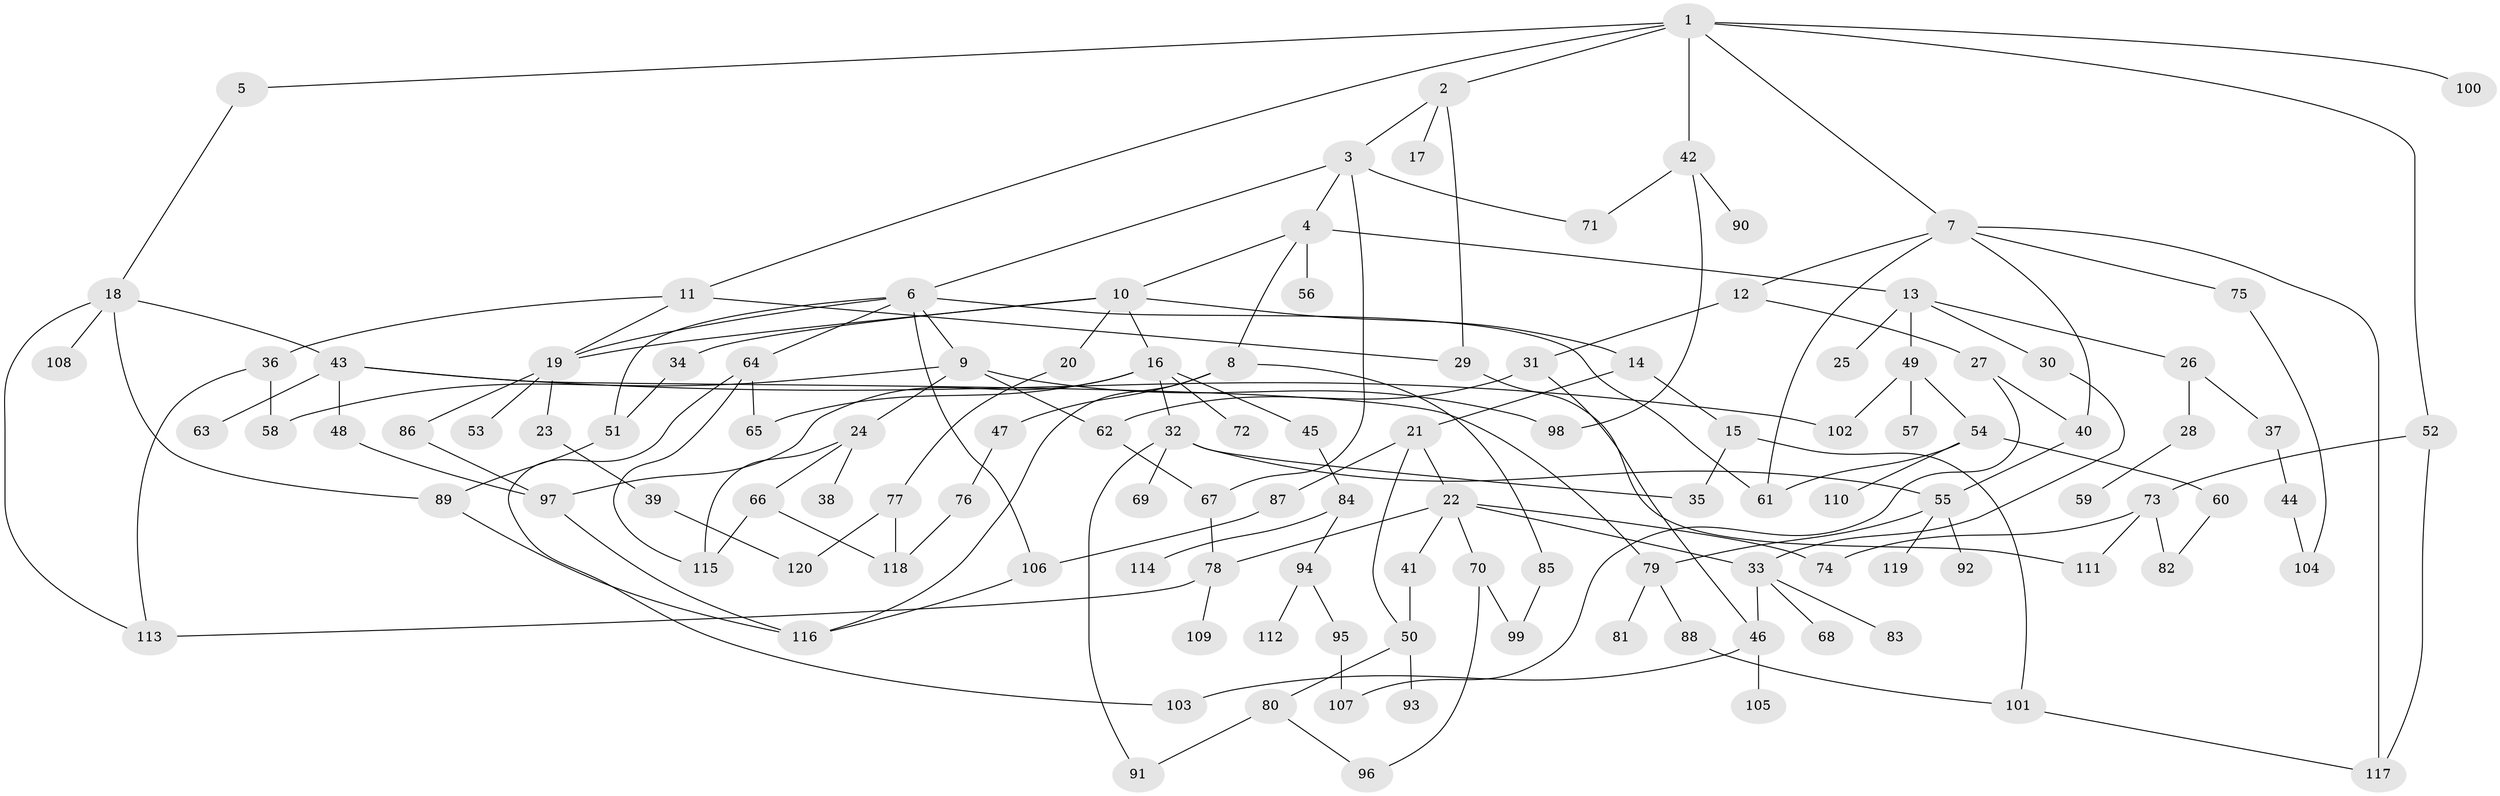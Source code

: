 // Generated by graph-tools (version 1.1) at 2025/01/03/09/25 03:01:07]
// undirected, 120 vertices, 166 edges
graph export_dot {
graph [start="1"]
  node [color=gray90,style=filled];
  1;
  2;
  3;
  4;
  5;
  6;
  7;
  8;
  9;
  10;
  11;
  12;
  13;
  14;
  15;
  16;
  17;
  18;
  19;
  20;
  21;
  22;
  23;
  24;
  25;
  26;
  27;
  28;
  29;
  30;
  31;
  32;
  33;
  34;
  35;
  36;
  37;
  38;
  39;
  40;
  41;
  42;
  43;
  44;
  45;
  46;
  47;
  48;
  49;
  50;
  51;
  52;
  53;
  54;
  55;
  56;
  57;
  58;
  59;
  60;
  61;
  62;
  63;
  64;
  65;
  66;
  67;
  68;
  69;
  70;
  71;
  72;
  73;
  74;
  75;
  76;
  77;
  78;
  79;
  80;
  81;
  82;
  83;
  84;
  85;
  86;
  87;
  88;
  89;
  90;
  91;
  92;
  93;
  94;
  95;
  96;
  97;
  98;
  99;
  100;
  101;
  102;
  103;
  104;
  105;
  106;
  107;
  108;
  109;
  110;
  111;
  112;
  113;
  114;
  115;
  116;
  117;
  118;
  119;
  120;
  1 -- 2;
  1 -- 5;
  1 -- 7;
  1 -- 11;
  1 -- 42;
  1 -- 52;
  1 -- 100;
  2 -- 3;
  2 -- 17;
  2 -- 29;
  3 -- 4;
  3 -- 6;
  3 -- 71;
  3 -- 67;
  4 -- 8;
  4 -- 10;
  4 -- 13;
  4 -- 56;
  5 -- 18;
  6 -- 9;
  6 -- 51;
  6 -- 64;
  6 -- 61;
  6 -- 19;
  6 -- 106;
  7 -- 12;
  7 -- 40;
  7 -- 61;
  7 -- 75;
  7 -- 117;
  8 -- 47;
  8 -- 85;
  8 -- 116;
  9 -- 24;
  9 -- 58;
  9 -- 98;
  9 -- 62;
  10 -- 14;
  10 -- 16;
  10 -- 20;
  10 -- 34;
  10 -- 19;
  11 -- 19;
  11 -- 29;
  11 -- 36;
  12 -- 27;
  12 -- 31;
  13 -- 25;
  13 -- 26;
  13 -- 30;
  13 -- 49;
  14 -- 15;
  14 -- 21;
  15 -- 35;
  15 -- 101;
  16 -- 32;
  16 -- 45;
  16 -- 65;
  16 -- 72;
  16 -- 97;
  18 -- 43;
  18 -- 108;
  18 -- 89;
  18 -- 113;
  19 -- 23;
  19 -- 53;
  19 -- 86;
  20 -- 77;
  21 -- 22;
  21 -- 50;
  21 -- 87;
  22 -- 33;
  22 -- 41;
  22 -- 70;
  22 -- 74;
  22 -- 78;
  23 -- 39;
  24 -- 38;
  24 -- 66;
  24 -- 115;
  26 -- 28;
  26 -- 37;
  27 -- 40;
  27 -- 107;
  28 -- 59;
  29 -- 111;
  30 -- 33;
  31 -- 62;
  31 -- 46;
  32 -- 55;
  32 -- 69;
  32 -- 35;
  32 -- 91;
  33 -- 46;
  33 -- 68;
  33 -- 83;
  34 -- 51;
  36 -- 113;
  36 -- 58;
  37 -- 44;
  39 -- 120;
  40 -- 55;
  41 -- 50;
  42 -- 90;
  42 -- 98;
  42 -- 71;
  43 -- 48;
  43 -- 63;
  43 -- 79;
  43 -- 102;
  44 -- 104;
  45 -- 84;
  46 -- 103;
  46 -- 105;
  47 -- 76;
  48 -- 97;
  49 -- 54;
  49 -- 57;
  49 -- 102;
  50 -- 80;
  50 -- 93;
  51 -- 89;
  52 -- 73;
  52 -- 117;
  54 -- 60;
  54 -- 110;
  54 -- 61;
  55 -- 79;
  55 -- 92;
  55 -- 119;
  60 -- 82;
  62 -- 67;
  64 -- 65;
  64 -- 103;
  64 -- 115;
  66 -- 115;
  66 -- 118;
  67 -- 78;
  70 -- 96;
  70 -- 99;
  73 -- 74;
  73 -- 111;
  73 -- 82;
  75 -- 104;
  76 -- 118;
  77 -- 120;
  77 -- 118;
  78 -- 109;
  78 -- 113;
  79 -- 81;
  79 -- 88;
  80 -- 91;
  80 -- 96;
  84 -- 94;
  84 -- 114;
  85 -- 99;
  86 -- 97;
  87 -- 106;
  88 -- 101;
  89 -- 116;
  94 -- 95;
  94 -- 112;
  95 -- 107;
  97 -- 116;
  101 -- 117;
  106 -- 116;
}
